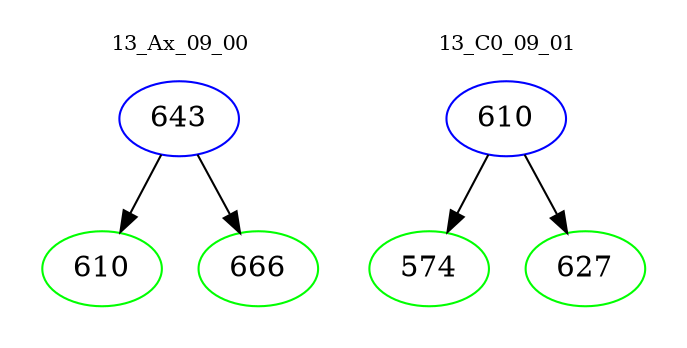 digraph{
subgraph cluster_0 {
color = white
label = "13_Ax_09_00";
fontsize=10;
T0_643 [label="643", color="blue"]
T0_643 -> T0_610 [color="black"]
T0_610 [label="610", color="green"]
T0_643 -> T0_666 [color="black"]
T0_666 [label="666", color="green"]
}
subgraph cluster_1 {
color = white
label = "13_C0_09_01";
fontsize=10;
T1_610 [label="610", color="blue"]
T1_610 -> T1_574 [color="black"]
T1_574 [label="574", color="green"]
T1_610 -> T1_627 [color="black"]
T1_627 [label="627", color="green"]
}
}
